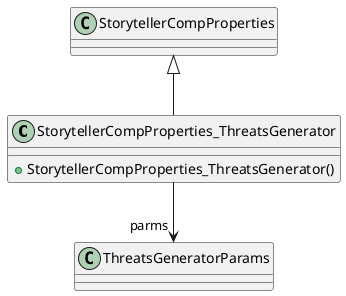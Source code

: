 @startuml
class StorytellerCompProperties_ThreatsGenerator {
    + StorytellerCompProperties_ThreatsGenerator()
}
StorytellerCompProperties <|-- StorytellerCompProperties_ThreatsGenerator
StorytellerCompProperties_ThreatsGenerator --> "parms" ThreatsGeneratorParams
@enduml
